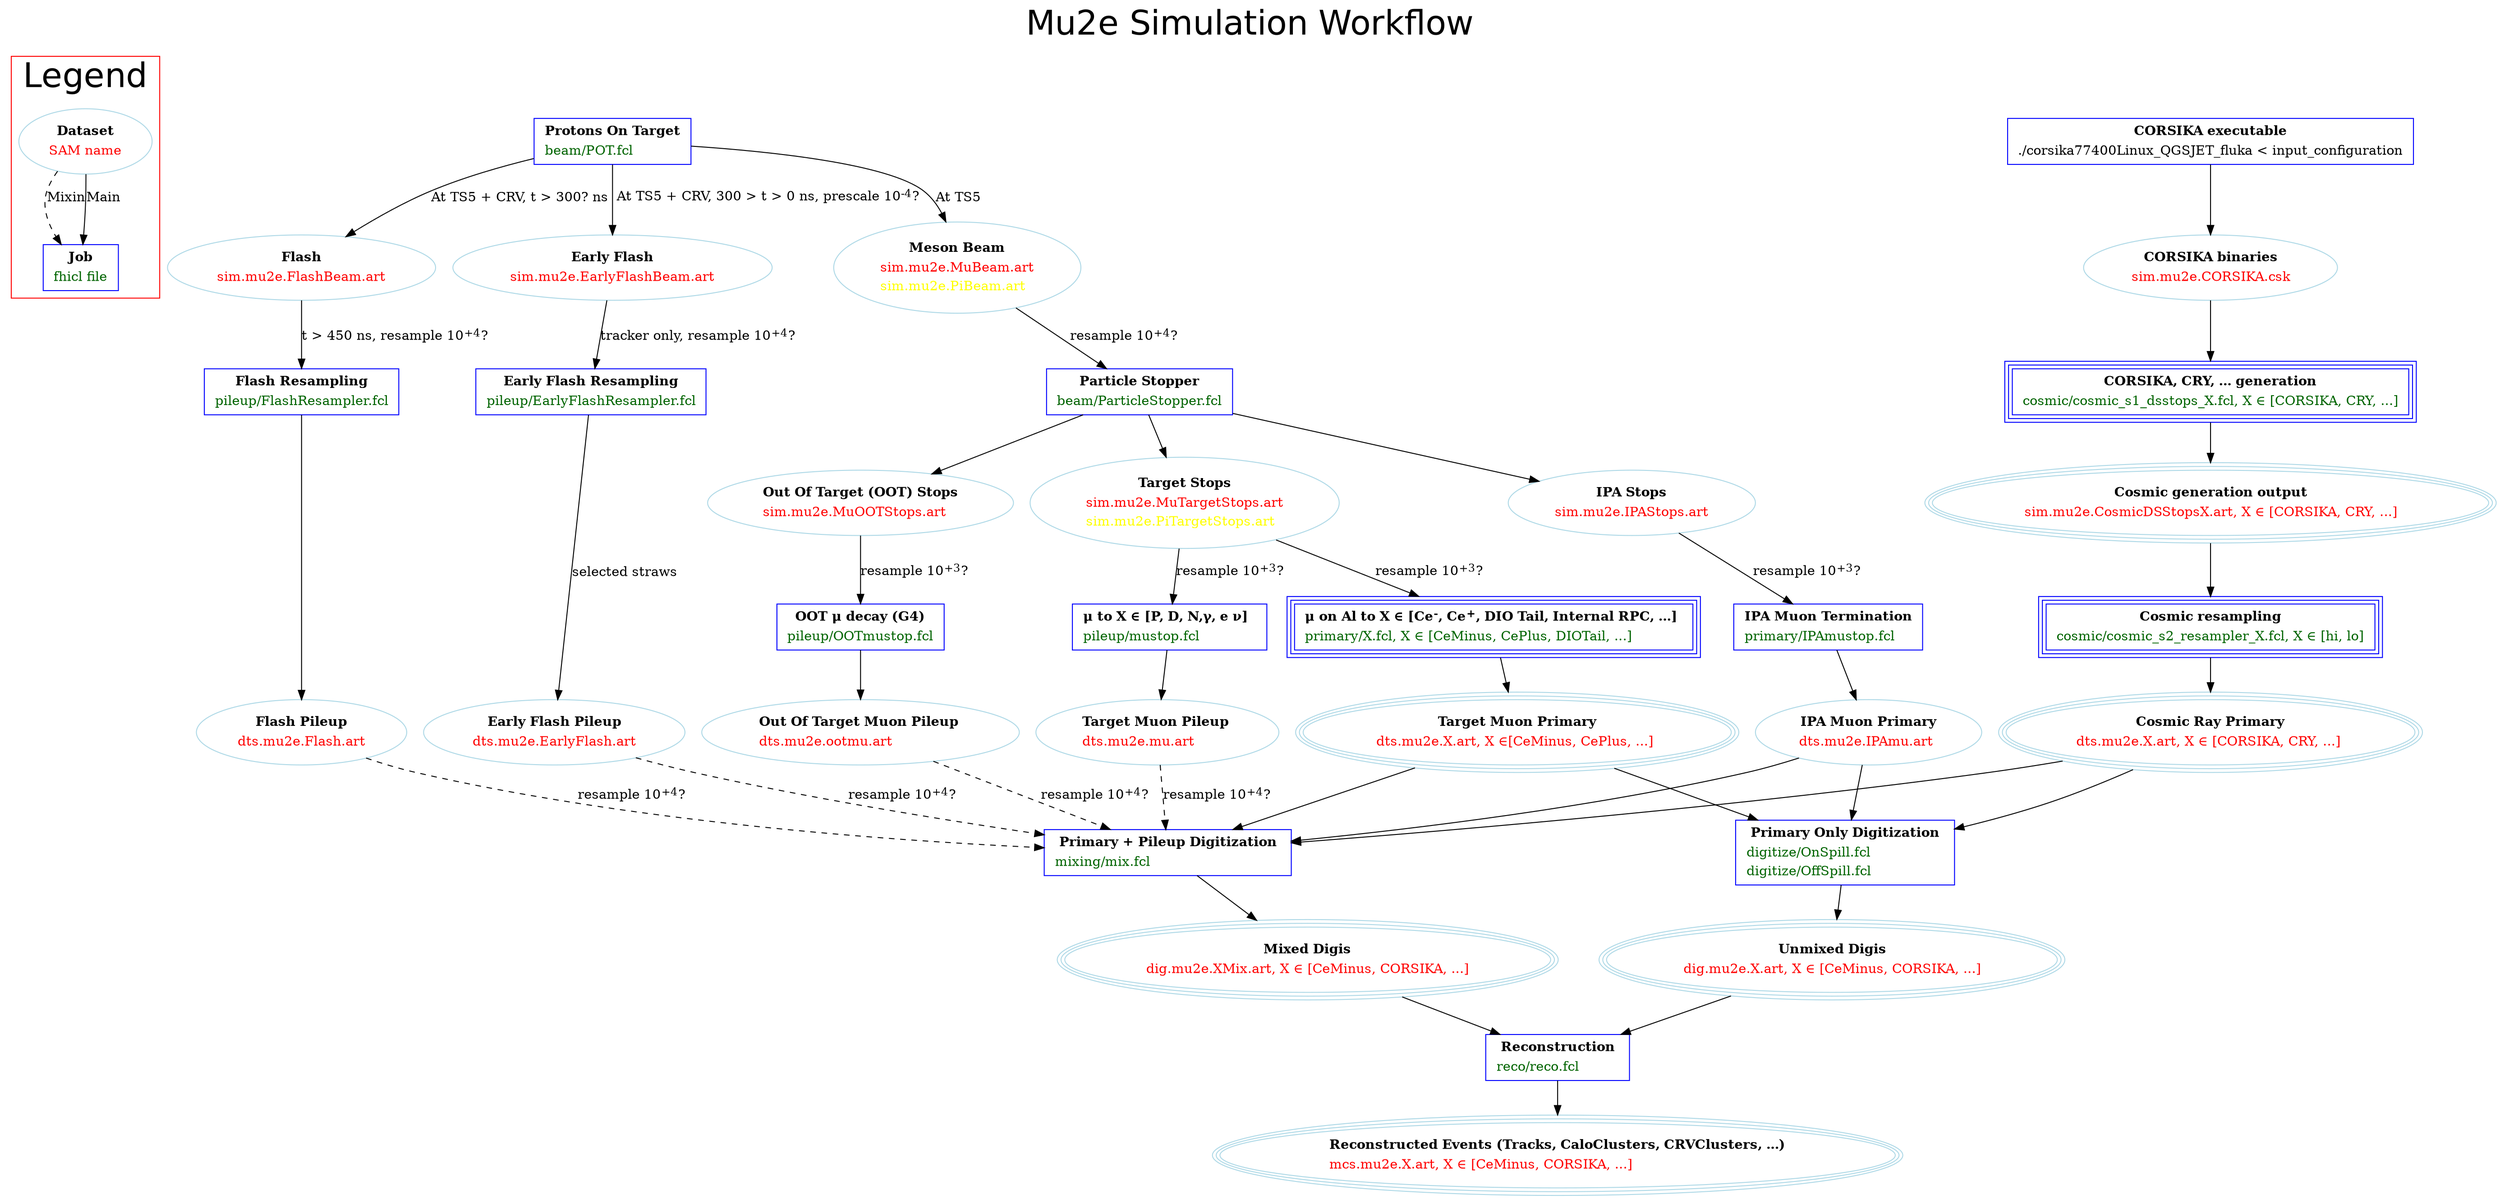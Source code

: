 /* A lowchart showing the simulation workflow for Mu2e.
 * To compile:
 *
 *     dot -Ttiff SimulationWorkflow.dot -o SimulationWorkflow.tiff
 *
 */

digraph SimWorkflow {
  /* size="14,11"; */
  label = "Mu2e Simulation Workflow";
  fontname="Helvetica";
  fontsize="36";
  labelloc = t;

  subgraph clusterLegend {
    rankdir=TB;
    color="red";
    label="Legend";
    Job [shape=box,color=blue,
	label=<<table border="0" cellborder="0" cellspacing="1">
	  <tr><td align="center"><b>Job</b></td></tr>
	  <tr><td align="left"><font color="darkgreen">fhicl file</font></td></tr>
	  </table>>];

    Dataset [shape=oval, color=lightblue,
	    label=<<table border="0" cellborder="0" cellspacing="1">
	      <tr><td align="center"><b>Dataset</b></td></tr>
	      <tr><td align="left"><font color="red">SAM name</font></td></tr>
	      </table>>];

    Dataset -> Job [style=dashed, label="Mixin"];
    Dataset -> Job [style=solid, label="Main"];
  }

  subgraph Campaign {

    POT [shape=box,color=blue,
	label=<<table border="0" cellborder="0" cellspacing="1">
	  <tr><td align="center"><b>Protons On Target</b></td></tr>
	  <tr><td align="left"><font color="darkgreen">beam/POT.fcl</font></td></tr>
	  </table>>];
    Beam [shape=oval,color=lightblue,
	 label=<<table border="0" cellborder="0" cellspacing="1">
	   <tr><td align="center"><b>Meson Beam</b></td></tr>
	   <tr><td align="left"><font color="red">sim.mu2e.MuBeam.art</font></td></tr>
	   <tr><td align="left"><font color="yellow">sim.mu2e.PiBeam.art</font></td></tr>
	   </table>>];
    Flash [shape=oval, color=lightblue,
	      label=<<table border="0" cellborder="0" cellspacing="1">
		<tr><td align="center"><b>Flash</b></td></tr>
		<tr><td align="left"><font color="red">sim.mu2e.FlashBeam.art</font></td></tr>
		</table>>];
    EarlyFlash [shape=oval, color=lightblue,
	       label=<<table border="0" cellborder="0" cellspacing="1">
		 <tr><td align="center"><b>Early Flash</b></td></tr>
		 <tr><td align="left"><font color="red">sim.mu2e.EarlyFlashBeam.art</font></td></tr>
		 </table>>];

    POT -> Flash [ label="At TS5 + CRV, t > 300? ns"];
    POT ->  Beam [ label="At TS5"];
    POT ->  EarlyFlash [ label=< At TS5 + CRV, 300 &gt; t &gt; 0 ns, prescale 10<sup>-4</sup>?> ];

    EarlyFlashResampling [shape=box,color=blue,
		    label=<<table border="0" cellborder="0" cellspacing="1">
		      <tr><td align="center"><b>Early Flash Resampling</b></td></tr>
		      <tr><td align="left"><font color="darkgreen">pileup/EarlyFlashResampler.fcl</font></td></tr>
		      </table>>];

    FlashResampling [shape=box,color=blue,
		    label=<<table border="0" cellborder="0" cellspacing="1">
		      <tr><td align="center"><b>Flash Resampling</b></td></tr>
		      <tr><td align="left"><font color="darkgreen">pileup/FlashResampler.fcl</font></td></tr>
		      </table>>];

    StopPositionResampling [shape=box,color=blue,
			   label=<<table border="0" cellborder="0" cellspacing="1">
			     <tr><td align="center"><b>Particle Stopper</b></td></tr>
			     <tr><td align="left"><font color="darkgreen">beam/ParticleStopper.fcl</font></td></tr>
			     </table>>];

    Beam -> StopPositionResampling [ label=<resample 10<sup>+4</sup>?> ];
    Flash -> FlashResampling [ label=<t &gt; 450 ns, resample 10<sup>+4</sup>?> ];
    EarlyFlash -> EarlyFlashResampling [ label=<tracker only, resample 10<sup>+4</sup>?> ];

    EarlyFlashPileup [shape=oval, color=lightblue,
		    label=<<table border="0" cellborder="0" cellspacing="1">
		      <tr><td align="center"><b>Early Flash Pileup</b></td></tr>
		      <tr><td align="left"><font color="red">dts.mu2e.EarlyFlash.art</font></td></tr>
		      </table>>];

    FlashPileup [shape=oval, color=lightblue,
		    label=<<table border="0" cellborder="0" cellspacing="1">
		      <tr><td align="center"><b>Flash Pileup</b></td></tr>
		      <tr><td align="left"><font color="red">dts.mu2e.Flash.art</font></td></tr>
		      </table>>];

    TargetStops [shape=oval, color=lightblue,
		label=<<table border="0" cellborder="0" cellspacing="1">
		  <tr><td align="center"><b>Target Stops</b></td></tr>
		  <tr><td align="left"><font color="red">sim.mu2e.MuTargetStops.art</font></td></tr>
		  <tr><td align="left"><font color="yellow">sim.mu2e.PiTargetStops.art</font></td></tr>
		  </table>>];

    OutOfTargetStops [shape=oval, color=lightblue,
		     label=<<table border="0" cellborder="0" cellspacing="1">
		       <tr><td align="center"><b>Out Of Target (OOT) Stops</b></td></tr>
		       <tr><td align="left"><font color="red">sim.mu2e.MuOOTStops.art</font></td></tr>
		       </table>>];

    IPAStops [shape=oval, color=lightblue,
	     label=<<table border="0" cellborder="0" cellspacing="1">
	       <tr><td align="center"><b>IPA Stops</b></td></tr>
	       <tr><td align="left"><font color="red">sim.mu2e.IPAStops.art</font></td></tr>
	       </table>>];

    FlashResampling -> FlashPileup;
    EarlyFlashResampling -> EarlyFlashPileup [ label=<selected straws> ];

    StopPositionResampling -> TargetStops;
    StopPositionResampling -> OutOfTargetStops;
    StopPositionResampling -> IPAStops;

    PrimaryMuonTerm [shape=box, peripheries=3, color=blue,
		    label=<<table border="0" cellborder="0" cellspacing="1">
		      <tr><td align="center"><b>&mu; on Al to X &isin; [Ce<sup>-</sup>, Ce<sup>+</sup>, DIO Tail, Internal RPC, ...] </b></td></tr>
		      <tr><td align="left"><font color="darkgreen">primary/X.fcl, X &isin; [CeMinus, CePlus, DIOTail, ...]</font></td></tr>
		      </table>>];

    PileupMuonTerm [shape=box,color=blue,
		       label=<<table border="0" cellborder="0" cellspacing="1">
			 <tr><td align="center"><b>&mu; to X &isin; [P, D, N,&gamma;, e &nu;]  </b></td></tr>
			 <tr><td align="left"><font color="darkgreen">pileup/mustop.fcl</font></td></tr>
			 </table>>];

    OutOfTargetMuonTerm [shape=box,color=blue,
			label=<<table border="0" cellborder="0" cellspacing="1">
			  <tr><td align="center"><b>OOT &mu; decay (G4)</b></td></tr>
			  <tr><td align="left"><font color="darkgreen">pileup/OOTmustop.fcl</font></td></tr>
			  </table>>];

    IPAMuonTerm [shape=box,color=blue,
		label=<<table border="0" cellborder="0" cellspacing="1">
		  <tr><td align="center"><b>IPA Muon Termination</b></td></tr>v
		  <tr><td align="left"><font color="darkgreen">primary/IPAmustop.fcl</font></td></tr></table>>];

    TargetStops -> PrimaryMuonTerm [ label=<resample 10<sup>+3</sup>?> ];
    TargetStops -> PileupMuonTerm [ label=<resample 10<sup>+3</sup>?> ];
    OutOfTargetStops -> OutOfTargetMuonTerm [ label=<resample 10<sup>+3</sup>?> ];
    IPAStops -> IPAMuonTerm [ label=<resample 10<sup>+3</sup>?> ];

    CosmicStage0 [shape=box, peripheries=1, color=blue,
            label=<<table border="0" cellborder="0" cellspacing="1">
                        <tr><td align="center"><b>CORSIKA executable</b></td></tr>
                        <tr><td align="left">./corsika77400Linux_QGSJET_fluka &lt; input_configuration</td></tr>
                        </table>>];

    CORSIKAOutput [shape=oval, peripheries=1, color=lightblue,
		  label=<<table border="0" cellborder="0" cellspacing="1">
		    <tr><td align="center"><b>CORSIKA binaries</b></td></tr>
		    <tr><td align="left"><font color="red">sim.mu2e.CORSIKA.csk</font></td></tr>
		    </table>>];

    CosmicStage0 -> CORSIKAOutput;

    CosmicGenerator [shape=box, peripheries=3, color=blue,
		    label=<<table border="0" cellborder="0" cellspacing="1">
		      <tr><td align="center"><b>CORSIKA, CRY, ... generation</b></td></tr>
		      <tr><td align="left"><font color="darkgreen">cosmic/cosmic_s1_dsstops_X.fcl, X &isin; [CORSIKA, CRY, ...]</font></td></tr>
		      </table>>];

    CORSIKAOutput -> CosmicGenerator;

    CosmicStage1Output [shape=oval, peripheries=3, color=lightblue,
		  label=<<table border="0" cellborder="0" cellspacing="1">
		    <tr><td align="center"><b>Cosmic generation output</b></td></tr>
		    <tr><td align="left"><font color="red">sim.mu2e.CosmicDSStopsX.art, X &isin; [CORSIKA, CRY, ...]</font></td></tr>
		    </table>>];

    CosmicGenerator -> CosmicStage1Output;

    CosmicStage2 [shape=box, peripheries=3, color=blue,
        label=<<table border="0" cellborder="0" cellspacing="1">
            <tr><td align="center"><b>Cosmic resampling</b></td></tr>
            <tr><td align="left"><font color="darkgreen">cosmic/cosmic_s2_resampler_X.fcl, X &isin; [hi, lo]</font></td></tr>
            </table>>];

    CosmicStage1Output -> CosmicStage2;

    CosmicPrimary [shape=oval, peripheries=3, color=lightblue,
		  label=<<table border="0" cellborder="0" cellspacing="1">
		    <tr><td align="center"><b>Cosmic Ray Primary</b></td></tr>
		    <tr><td align="left"><font color="red">dts.mu2e.X.art, X &isin; [CORSIKA, CRY, ...]</font></td></tr>
		    </table>>];

    IPAPrimary [shape=oval, color=lightblue,
	       label=<<table border="0" cellborder="0" cellspacing="1">
		 <tr><td align="center"><b>IPA Muon Primary</b></td></tr>
		 <tr><td align="left"><font color="red">dts.mu2e.IPAmu.art </font></td></tr>
		 </table>>];

    MuonPrimary [shape=oval, peripheries=3, color=lightblue,
		label=<<table border="0" cellborder="0" cellspacing="1">
		  <tr><td align="center"><b>Target Muon Primary</b></td></tr>
		  <tr><td align="left"><font color="red">dts.mu2e.X.art, X &isin;[CeMinus, CePlus, ...] </font></td></tr>
		  </table>>];

    CosmicStage2 -> CosmicPrimary;
    PrimaryMuonTerm -> MuonPrimary;
    IPAMuonTerm -> IPAPrimary;
    {rank=same CosmicStage1Output IPAStops};

    CosmicPrimary [shape=oval, peripheries=3, color=lightblue,
		  label=<<table border="0" cellborder="0" cellspacing="1">
		    <tr><td align="center"><b>Cosmic Ray Primary</b></td></tr>
		    <tr><td align="left"><font color="red">dts.mu2e.X.art, X &isin; [CORSIKA, CRY, ...] </font></td></tr>
		    </table>>];

    TargetMuonPileup [shape=oval, color=lightblue,
			 label=<<table border="0" cellborder="0" cellspacing="1">
			   <tr><td align="center"><b>Target Muon Pileup </b></td></tr>
			   <tr><td align="left"><font color="red">dts.mu2e.mu.art</font></td></tr>
			   </table>>];

    OutOfTargetMuonPileup [shape=oval, color=lightblue,
			      label=<<table border="0" cellborder="0" cellspacing="1">
				<tr><td align="center"><b>Out Of Target Muon Pileup </b></td></tr>
				<tr><td align="left"><font color="red">dts.mu2e.ootmu.art</font></td></tr>
				</table>>];

    PileupMuonTerm -> TargetMuonPileup;
    OutOfTargetMuonTerm -> OutOfTargetMuonPileup;
    {rank=same TargetMuonPileup OutOfTargetMuonPileup EarlyFlashPileup FlashPileup CosmicPrimary MuonPrimary IPAPrimary};

    MixDigitization [shape=box, peripheries=1, color=blue,
		    label=<<table border="0" cellborder="0" cellspacing="1">
		      <tr><td align="center"><b> Primary + Pileup Digitization </b></td></tr>
		      <tr><td align="left"><font color="darkgreen">mixing/mix.fcl</font></td></tr>
		      </table>>];

    NomixDigitization [shape=box, peripheries=1, color=blue,
		      label=<<table border="0" cellborder="0" cellspacing="1">
		      <tr><td align="center"><b> Primary Only Digitization </b></td></tr>
		      <tr><td align="left"><font color="darkgreen">digitize/OnSpill.fcl</font></td></tr>
		      <tr><td align="left"><font color="darkgreen">digitize/OffSpill.fcl</font></td></tr>
		      </table>>];

    MuonPrimary -> MixDigitization;
    CosmicPrimary -> MixDigitization;
    IPAPrimary -> MixDigitization;
    TargetMuonPileup -> MixDigitization [style=dashed, label=<resample 10<sup>+4</sup>?> ];
    OutOfTargetMuonPileup -> MixDigitization [style=dashed, label=<resample 10<sup>+4</sup>?>];
    EarlyFlashPileup -> MixDigitization [style=dashed, label=<resample 10<sup>+4</sup>?>];
    FlashPileup -> MixDigitization [style=dashed, label=<resample 10<sup>+4</sup>?>];

    MuonPrimary -> NomixDigitization;
    CosmicPrimary -> NomixDigitization;
    IPAPrimary -> NomixDigitization;

    UnmixedDigis [shape=oval, peripheries=3, color=lightblue,
		 label=<<table border="0" cellborder="0" cellspacing="1">
		   <tr><td align="center"><b>Unmixed Digis</b></td></tr>
		   <tr><td align="left"><font color="red">dig.mu2e.X.art, X &isin; [CeMinus, CORSIKA, ...]</font></td></tr>
		   </table>>];

    MixedDigis [shape=oval, peripheries=3, color=lightblue,
	       label=<<table border="0" cellborder="0" cellspacing="1">
		 <tr><td align="center"><b>Mixed Digis</b></td></tr>
		 <tr><td align="left"><font color="red">dig.mu2e.XMix.art, X &isin; [CeMinus, CORSIKA, ...]</font></td></tr>
		 </table>>];

    NomixDigitization -> UnmixedDigis;
    MixDigitization -> MixedDigis;

    {rank=same NomixDigitization MixDigitization};

    Reconstruction [shape=box, peripheries=1, color=blue,
		   label=<<table border="0" cellborder="0" cellspacing="1">
		     <tr><td align="center"><b> Reconstruction </b></td></tr>
		     <tr><td align="left"><font color="darkgreen">reco/reco.fcl </font></td></tr>
		     </table>>];

    Reco [shape=oval, color=lightblue, peripheries=3
	 label=<<table border="0" cellborder="0" cellspacing="1">
	   <tr><td align="center"><b>Reconstructed Events (Tracks, CaloClusters, CRVClusters, ...)</b></td></tr>
	   <tr><td align="left"><font color="red">mcs.mu2e.X.art, X &isin; [CeMinus, CORSIKA, ...]</font></td></tr>
	   </table>>];

    MixedDigis -> Reconstruction
      UnmixedDigis -> Reconstruction
      Reconstruction -> Reco

  }
}
